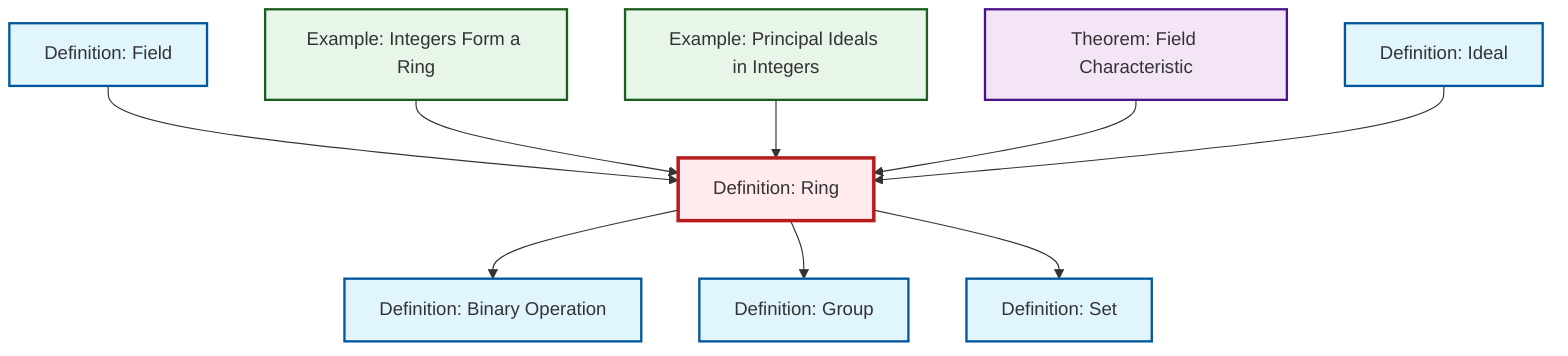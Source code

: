 graph TD
    classDef definition fill:#e1f5fe,stroke:#01579b,stroke-width:2px
    classDef theorem fill:#f3e5f5,stroke:#4a148c,stroke-width:2px
    classDef axiom fill:#fff3e0,stroke:#e65100,stroke-width:2px
    classDef example fill:#e8f5e9,stroke:#1b5e20,stroke-width:2px
    classDef current fill:#ffebee,stroke:#b71c1c,stroke-width:3px
    ex-integers-ring["Example: Integers Form a Ring"]:::example
    def-field["Definition: Field"]:::definition
    def-group["Definition: Group"]:::definition
    def-ring["Definition: Ring"]:::definition
    ex-principal-ideal["Example: Principal Ideals in Integers"]:::example
    def-binary-operation["Definition: Binary Operation"]:::definition
    def-set["Definition: Set"]:::definition
    def-ideal["Definition: Ideal"]:::definition
    thm-field-characteristic["Theorem: Field Characteristic"]:::theorem
    def-ring --> def-binary-operation
    def-ring --> def-group
    def-field --> def-ring
    ex-integers-ring --> def-ring
    ex-principal-ideal --> def-ring
    thm-field-characteristic --> def-ring
    def-ideal --> def-ring
    def-ring --> def-set
    class def-ring current